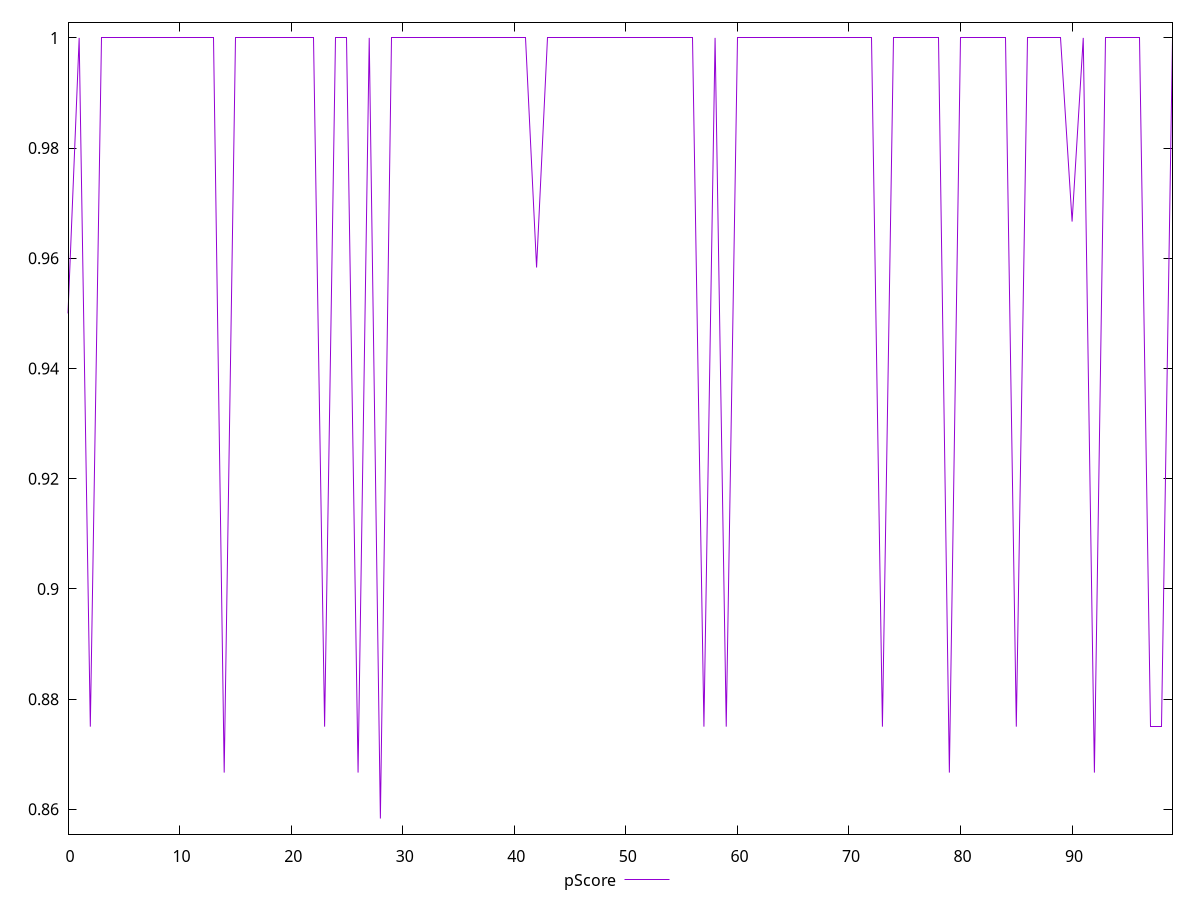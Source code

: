 reset

$pScore <<EOF
0 0.95
1 1
2 0.875
3 1
4 1
5 1
6 1
7 1
8 1
9 1
10 1
11 1
12 1
13 1
14 0.8666666666666667
15 1
16 1
17 1
18 1
19 1
20 1
21 1
22 1
23 0.875
24 1
25 1
26 0.8666666666666667
27 1
28 0.8583333333333334
29 1
30 1
31 1
32 1
33 1
34 1
35 1
36 1
37 1
38 1
39 1
40 1
41 1
42 0.9583333333333334
43 1
44 1
45 1
46 1
47 1
48 1
49 1
50 1
51 1
52 1
53 1
54 1
55 1
56 1
57 0.875
58 1
59 0.875
60 1
61 1
62 1
63 1
64 1
65 1
66 1
67 1
68 1
69 1
70 1
71 1
72 1
73 0.875
74 1
75 1
76 1
77 1
78 1
79 0.8666666666666667
80 1
81 1
82 1
83 1
84 1
85 0.875
86 1
87 1
88 1
89 1
90 0.9666666666666667
91 1
92 0.8666666666666667
93 1
94 1
95 1
96 1
97 0.875
98 0.875
99 1
EOF

set key outside below
set xrange [0:99]
set yrange [0.8555:1.0028333333333332]
set trange [0.8555:1.0028333333333332]
set terminal svg size 640, 500 enhanced background rgb 'white'
set output "report_00015_2021-02-09T16-11-33.973Z/unminified-javascript/samples/pages+cached/pScore/values.svg"

plot $pScore title "pScore" with line

reset
